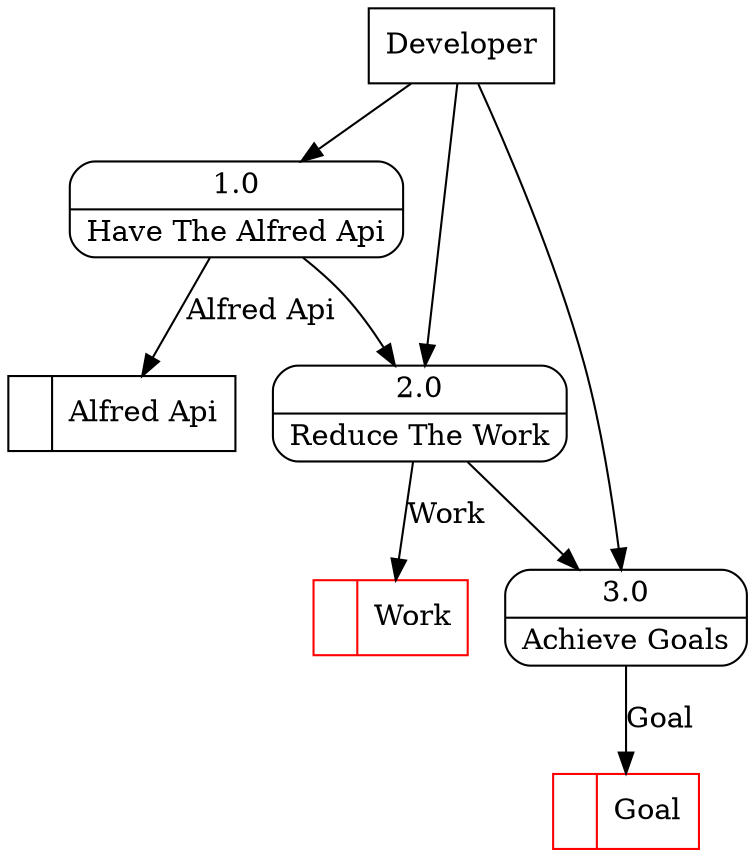 digraph dfd2{ 
node[shape=record]
200 [label="<f0>  |<f1> Goal " color=red];
201 [label="<f0>  |<f1> Work " color=red];
202 [label="<f0>  |<f1> Alfred Api " ];
203 [label="Developer" shape=box];
204 [label="{<f0> 1.0|<f1> Have The Alfred Api }" shape=Mrecord];
205 [label="{<f0> 2.0|<f1> Reduce The Work }" shape=Mrecord];
206 [label="{<f0> 3.0|<f1> Achieve Goals }" shape=Mrecord];
203 -> 204
203 -> 205
203 -> 206
204 -> 205
204 -> 202 [label="Alfred Api"]
205 -> 206
205 -> 201 [label="Work"]
206 -> 200 [label="Goal"]
}